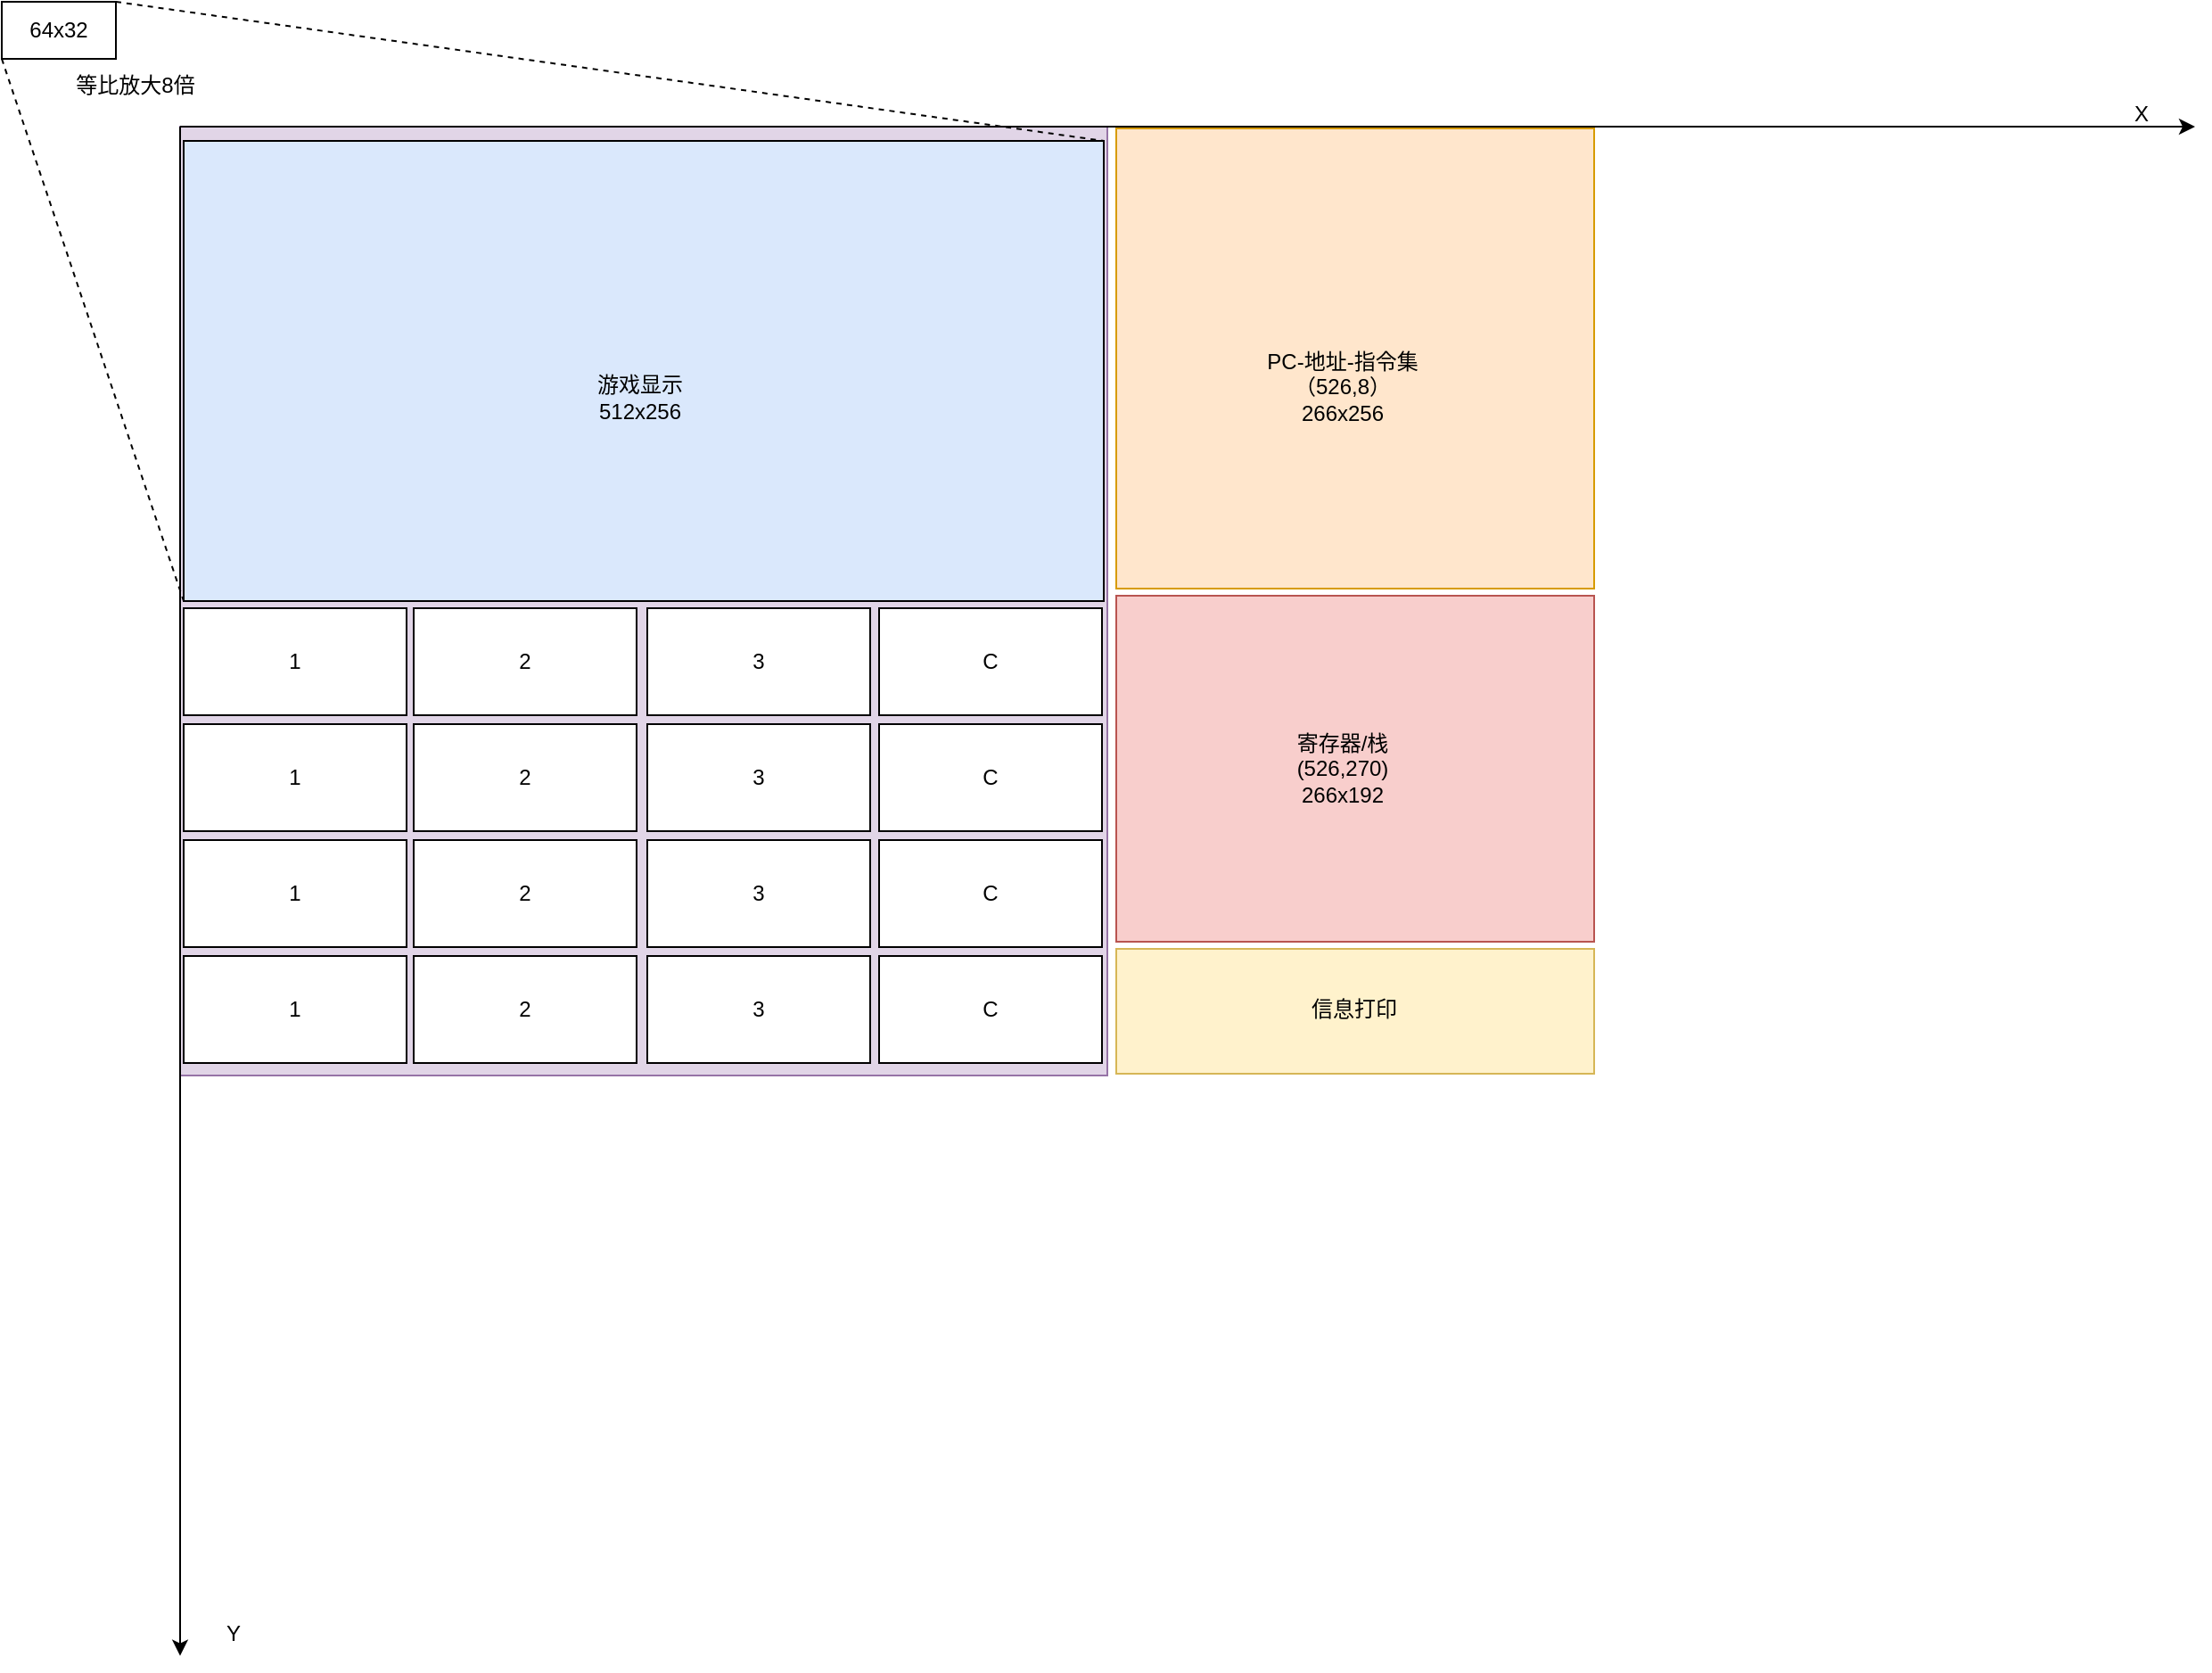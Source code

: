 <mxfile scale="1" border="1">
    <diagram id="fi_LJApwSU1rLJk3nP5o" name="展示">
        <mxGraphModel dx="2111" dy="1223" grid="1" gridSize="1" guides="1" tooltips="1" connect="1" arrows="1" fold="1" page="0" pageScale="1" pageWidth="827" pageHeight="1169" math="0" shadow="0">
            <root>
                <mxCell id="0"/>
                <mxCell id="1" parent="0"/>
                <mxCell id="HdebAHhrYsAGTr4B4Djl-1" value="" style="rounded=0;whiteSpace=wrap;html=1;fontSize=12;fillColor=#e1d5e7;strokeColor=#9673a6;" parent="1" vertex="1">
                    <mxGeometry width="520" height="532" as="geometry"/>
                </mxCell>
                <mxCell id="HdebAHhrYsAGTr4B4Djl-2" value="" style="rounded=0;whiteSpace=wrap;html=1;strokeColor=#000000;fontSize=12;fillColor=#dae8fc;movable=1;resizable=1;rotatable=1;deletable=1;editable=1;locked=0;connectable=1;" parent="1" vertex="1">
                    <mxGeometry x="2" y="8" width="516" height="258" as="geometry"/>
                </mxCell>
                <mxCell id="Y9K5SOgR9H9bx-Cjpk4M-4" value="游戏显示&lt;div&gt;512x256&lt;/div&gt;" style="text;html=1;align=center;verticalAlign=middle;whiteSpace=wrap;rounded=0;" parent="1" vertex="1">
                    <mxGeometry x="228" y="137" width="60" height="30" as="geometry"/>
                </mxCell>
                <mxCell id="2" value="" style="endArrow=classic;html=1;exitX=0;exitY=0;exitDx=0;exitDy=0;" parent="1" source="HdebAHhrYsAGTr4B4Djl-1" edge="1">
                    <mxGeometry width="50" height="50" relative="1" as="geometry">
                        <mxPoint x="190" y="-30" as="sourcePoint"/>
                        <mxPoint x="1130" as="targetPoint"/>
                    </mxGeometry>
                </mxCell>
                <mxCell id="3" value="X" style="text;html=1;align=center;verticalAlign=middle;whiteSpace=wrap;rounded=0;" parent="1" vertex="1">
                    <mxGeometry x="1070" y="-22" width="60" height="30" as="geometry"/>
                </mxCell>
                <mxCell id="4" value="" style="endArrow=classic;html=1;" parent="1" edge="1">
                    <mxGeometry width="50" height="50" relative="1" as="geometry">
                        <mxPoint as="sourcePoint"/>
                        <mxPoint y="857.333" as="targetPoint"/>
                    </mxGeometry>
                </mxCell>
                <mxCell id="5" value="Y" style="text;html=1;align=center;verticalAlign=middle;whiteSpace=wrap;rounded=0;" parent="1" vertex="1">
                    <mxGeometry y="830" width="60" height="30" as="geometry"/>
                </mxCell>
                <mxCell id="6" value="64x32" style="rounded=0;whiteSpace=wrap;html=1;" parent="1" vertex="1">
                    <mxGeometry x="-100" y="-70" width="64" height="32" as="geometry"/>
                </mxCell>
                <mxCell id="7" value="" style="endArrow=none;dashed=1;html=1;exitX=0;exitY=1;exitDx=0;exitDy=0;entryX=0;entryY=1;entryDx=0;entryDy=0;" parent="1" source="6" target="HdebAHhrYsAGTr4B4Djl-2" edge="1">
                    <mxGeometry width="50" height="50" relative="1" as="geometry">
                        <mxPoint x="440" y="170" as="sourcePoint"/>
                        <mxPoint x="490" y="120" as="targetPoint"/>
                    </mxGeometry>
                </mxCell>
                <mxCell id="8" value="" style="endArrow=none;dashed=1;html=1;exitX=1;exitY=0;exitDx=0;exitDy=0;entryX=1;entryY=0;entryDx=0;entryDy=0;" parent="1" source="6" target="HdebAHhrYsAGTr4B4Djl-2" edge="1">
                    <mxGeometry width="50" height="50" relative="1" as="geometry">
                        <mxPoint x="440" y="170" as="sourcePoint"/>
                        <mxPoint x="490" y="120" as="targetPoint"/>
                    </mxGeometry>
                </mxCell>
                <mxCell id="9" value="等比放大8倍" style="text;html=1;align=center;verticalAlign=middle;whiteSpace=wrap;rounded=0;" parent="1" vertex="1">
                    <mxGeometry x="-60" y="-38" width="70" height="30" as="geometry"/>
                </mxCell>
                <mxCell id="16" value="1" style="rounded=0;whiteSpace=wrap;html=1;" vertex="1" parent="1">
                    <mxGeometry x="2" y="270" width="125" height="60" as="geometry"/>
                </mxCell>
                <mxCell id="17" value="2" style="rounded=0;whiteSpace=wrap;html=1;" vertex="1" parent="1">
                    <mxGeometry x="131" y="270" width="125" height="60" as="geometry"/>
                </mxCell>
                <mxCell id="18" value="3" style="rounded=0;whiteSpace=wrap;html=1;" vertex="1" parent="1">
                    <mxGeometry x="262" y="270" width="125" height="60" as="geometry"/>
                </mxCell>
                <mxCell id="19" value="C" style="rounded=0;whiteSpace=wrap;html=1;" vertex="1" parent="1">
                    <mxGeometry x="392" y="270" width="125" height="60" as="geometry"/>
                </mxCell>
                <mxCell id="33" value="" style="rounded=0;whiteSpace=wrap;html=1;strokeColor=#d79b00;fontSize=12;fillColor=#ffe6cc;movable=1;resizable=1;rotatable=1;deletable=1;editable=1;locked=0;connectable=1;" vertex="1" parent="1">
                    <mxGeometry x="525" y="1" width="268" height="258" as="geometry"/>
                </mxCell>
                <mxCell id="34" value="" style="rounded=0;whiteSpace=wrap;html=1;strokeColor=#b85450;fontSize=12;fillColor=#f8cecc;movable=1;resizable=1;rotatable=1;deletable=1;editable=1;locked=0;connectable=1;" vertex="1" parent="1">
                    <mxGeometry x="525" y="263" width="268" height="194" as="geometry"/>
                </mxCell>
                <mxCell id="35" value="PC-地址-指令集&lt;div&gt;&lt;font color=&quot;#000000&quot;&gt;（526,8）&lt;br&gt;&lt;/font&gt;&lt;div&gt;266x256&lt;/div&gt;&lt;/div&gt;" style="text;html=1;align=center;verticalAlign=middle;whiteSpace=wrap;rounded=0;" vertex="1" parent="1">
                    <mxGeometry x="608" y="131" width="88" height="30" as="geometry"/>
                </mxCell>
                <mxCell id="36" value="寄存器/栈&lt;div&gt;&lt;font color=&quot;#000000&quot;&gt;(526,270)&lt;br&gt;&lt;/font&gt;&lt;div&gt;266x192&lt;/div&gt;&lt;/div&gt;" style="text;html=1;align=center;verticalAlign=middle;whiteSpace=wrap;rounded=0;" vertex="1" parent="1">
                    <mxGeometry x="622" y="345" width="60" height="30" as="geometry"/>
                </mxCell>
                <mxCell id="37" value="" style="rounded=0;whiteSpace=wrap;html=1;strokeColor=#d6b656;fontSize=12;fillColor=#fff2cc;movable=1;resizable=1;rotatable=1;deletable=1;editable=1;locked=0;connectable=1;" vertex="1" parent="1">
                    <mxGeometry x="525" y="461" width="268" height="70" as="geometry"/>
                </mxCell>
                <mxCell id="38" value="信息打印" style="text;html=1;align=center;verticalAlign=middle;whiteSpace=wrap;rounded=0;" vertex="1" parent="1">
                    <mxGeometry x="619" y="480" width="79" height="30" as="geometry"/>
                </mxCell>
                <mxCell id="39" value="1" style="rounded=0;whiteSpace=wrap;html=1;" vertex="1" parent="1">
                    <mxGeometry x="2" y="335" width="125" height="60" as="geometry"/>
                </mxCell>
                <mxCell id="40" value="2" style="rounded=0;whiteSpace=wrap;html=1;" vertex="1" parent="1">
                    <mxGeometry x="131" y="335" width="125" height="60" as="geometry"/>
                </mxCell>
                <mxCell id="41" value="3" style="rounded=0;whiteSpace=wrap;html=1;" vertex="1" parent="1">
                    <mxGeometry x="262" y="335" width="125" height="60" as="geometry"/>
                </mxCell>
                <mxCell id="42" value="C" style="rounded=0;whiteSpace=wrap;html=1;" vertex="1" parent="1">
                    <mxGeometry x="392" y="335" width="125" height="60" as="geometry"/>
                </mxCell>
                <mxCell id="43" value="1" style="rounded=0;whiteSpace=wrap;html=1;" vertex="1" parent="1">
                    <mxGeometry x="2" y="400" width="125" height="60" as="geometry"/>
                </mxCell>
                <mxCell id="44" value="2" style="rounded=0;whiteSpace=wrap;html=1;" vertex="1" parent="1">
                    <mxGeometry x="131" y="400" width="125" height="60" as="geometry"/>
                </mxCell>
                <mxCell id="45" value="3" style="rounded=0;whiteSpace=wrap;html=1;" vertex="1" parent="1">
                    <mxGeometry x="262" y="400" width="125" height="60" as="geometry"/>
                </mxCell>
                <mxCell id="46" value="C" style="rounded=0;whiteSpace=wrap;html=1;" vertex="1" parent="1">
                    <mxGeometry x="392" y="400" width="125" height="60" as="geometry"/>
                </mxCell>
                <mxCell id="47" value="1" style="rounded=0;whiteSpace=wrap;html=1;" vertex="1" parent="1">
                    <mxGeometry x="2" y="465" width="125" height="60" as="geometry"/>
                </mxCell>
                <mxCell id="48" value="2" style="rounded=0;whiteSpace=wrap;html=1;" vertex="1" parent="1">
                    <mxGeometry x="131" y="465" width="125" height="60" as="geometry"/>
                </mxCell>
                <mxCell id="49" value="3" style="rounded=0;whiteSpace=wrap;html=1;" vertex="1" parent="1">
                    <mxGeometry x="262" y="465" width="125" height="60" as="geometry"/>
                </mxCell>
                <mxCell id="50" value="C" style="rounded=0;whiteSpace=wrap;html=1;" vertex="1" parent="1">
                    <mxGeometry x="392" y="465" width="125" height="60" as="geometry"/>
                </mxCell>
            </root>
        </mxGraphModel>
    </diagram>
    <diagram id="4iXFAcOOUf3KrjSNP_4P" name="结构">
        <mxGraphModel dx="1740" dy="761" grid="1" gridSize="10" guides="1" tooltips="1" connect="1" arrows="1" fold="1" page="1" pageScale="1" pageWidth="827" pageHeight="1169" math="0" shadow="0">
            <root>
                <mxCell id="0"/>
                <mxCell id="1" parent="0"/>
                <mxCell id="_tNwb0YuUMq8zvEkBYjF-1" value="ram" style="rounded=0;whiteSpace=wrap;html=1;" parent="1" vertex="1">
                    <mxGeometry x="-450" y="560" width="40" height="60" as="geometry"/>
                </mxCell>
                <mxCell id="_tNwb0YuUMq8zvEkBYjF-3" style="edgeStyle=orthogonalEdgeStyle;rounded=0;orthogonalLoop=1;jettySize=auto;html=1;" parent="1" source="_tNwb0YuUMq8zvEkBYjF-2" target="_tNwb0YuUMq8zvEkBYjF-1" edge="1">
                    <mxGeometry relative="1" as="geometry"/>
                </mxCell>
                <mxCell id="_tNwb0YuUMq8zvEkBYjF-2" value="Games" style="rounded=0;whiteSpace=wrap;html=1;" parent="1" vertex="1">
                    <mxGeometry x="-710" y="530" width="50" height="20" as="geometry"/>
                </mxCell>
                <mxCell id="_tNwb0YuUMq8zvEkBYjF-4" value="一堆指令集：&lt;br&gt;定义输入输出，控制chip8在屏幕上显示" style="text;html=1;strokeColor=none;fillColor=none;align=center;verticalAlign=middle;whiteSpace=wrap;rounded=0;" parent="1" vertex="1">
                    <mxGeometry x="-795.62" y="550" width="221.25" height="30" as="geometry"/>
                </mxCell>
                <mxCell id="_tNwb0YuUMq8zvEkBYjF-5" value="图案：通过描绘像素点来实现" style="text;html=1;strokeColor=none;fillColor=none;align=center;verticalAlign=middle;whiteSpace=wrap;rounded=0;" parent="1" vertex="1">
                    <mxGeometry x="-762.49" y="510" width="172.49" height="20" as="geometry"/>
                </mxCell>
                <mxCell id="_tNwb0YuUMq8zvEkBYjF-6" value="图像" style="rounded=0;whiteSpace=wrap;html=1;direction=south;" parent="1" vertex="1">
                    <mxGeometry x="-530" y="625" width="60" height="20" as="geometry"/>
                </mxCell>
                <mxCell id="_tNwb0YuUMq8zvEkBYjF-7" value="声音" style="rounded=0;whiteSpace=wrap;html=1;direction=south;" parent="1" vertex="1">
                    <mxGeometry x="-470" y="625" width="60" height="20" as="geometry"/>
                </mxCell>
                <mxCell id="_tNwb0YuUMq8zvEkBYjF-11" value="使用sdl2来代替" style="text;html=1;strokeColor=none;fillColor=none;align=center;verticalAlign=middle;whiteSpace=wrap;rounded=0;" parent="1" vertex="1">
                    <mxGeometry x="-630" y="620" width="100" height="30" as="geometry"/>
                </mxCell>
                <mxCell id="_tNwb0YuUMq8zvEkBYjF-12" value="" style="endArrow=none;dashed=1;html=1;rounded=0;exitX=1;exitY=0;exitDx=0;exitDy=0;entryX=0;entryY=0;entryDx=0;entryDy=0;" parent="1" source="_tNwb0YuUMq8zvEkBYjF-1" target="_tNwb0YuUMq8zvEkBYjF-22" edge="1">
                    <mxGeometry width="50" height="50" relative="1" as="geometry">
                        <mxPoint x="-270" y="520" as="sourcePoint"/>
                        <mxPoint x="-250" y="330" as="targetPoint"/>
                    </mxGeometry>
                </mxCell>
                <mxCell id="_tNwb0YuUMq8zvEkBYjF-13" value="" style="endArrow=none;dashed=1;html=1;rounded=0;exitX=1;exitY=1;exitDx=0;exitDy=0;entryX=0;entryY=1;entryDx=0;entryDy=0;" parent="1" source="_tNwb0YuUMq8zvEkBYjF-1" target="_tNwb0YuUMq8zvEkBYjF-14" edge="1">
                    <mxGeometry width="50" height="50" relative="1" as="geometry">
                        <mxPoint x="-270" y="520" as="sourcePoint"/>
                        <mxPoint x="-240" y="680" as="targetPoint"/>
                    </mxGeometry>
                </mxCell>
                <mxCell id="_tNwb0YuUMq8zvEkBYjF-14" value="" style="rounded=0;whiteSpace=wrap;html=1;fillColor=#d5e8d4;strokeColor=#000000;" parent="1" vertex="1">
                    <mxGeometry x="-250" y="630" width="80" height="40" as="geometry"/>
                </mxCell>
                <mxCell id="_tNwb0YuUMq8zvEkBYjF-15" value="0x000" style="text;html=1;strokeColor=none;fillColor=none;align=center;verticalAlign=middle;whiteSpace=wrap;rounded=0;" parent="1" vertex="1">
                    <mxGeometry x="-170" y="660" width="40" height="20" as="geometry"/>
                </mxCell>
                <mxCell id="_tNwb0YuUMq8zvEkBYjF-16" value="0x200" style="text;html=1;strokeColor=none;fillColor=none;align=center;verticalAlign=middle;whiteSpace=wrap;rounded=0;" parent="1" vertex="1">
                    <mxGeometry x="-180" y="620" width="60" height="20" as="geometry"/>
                </mxCell>
                <mxCell id="_tNwb0YuUMq8zvEkBYjF-17" value="" style="rounded=0;whiteSpace=wrap;html=1;" parent="1" vertex="1">
                    <mxGeometry x="-250" y="550" width="80" height="80" as="geometry"/>
                </mxCell>
                <mxCell id="_tNwb0YuUMq8zvEkBYjF-29" style="edgeStyle=orthogonalEdgeStyle;rounded=0;orthogonalLoop=1;jettySize=auto;html=1;" parent="1" source="_tNwb0YuUMq8zvEkBYjF-18" target="_tNwb0YuUMq8zvEkBYjF-16" edge="1">
                    <mxGeometry relative="1" as="geometry"/>
                </mxCell>
                <mxCell id="_tNwb0YuUMq8zvEkBYjF-18" value="大部分chip程序开始地址" style="text;html=1;strokeColor=none;fillColor=none;align=center;verticalAlign=middle;whiteSpace=wrap;rounded=0;dashed=1;" parent="1" vertex="1">
                    <mxGeometry x="-50" y="615" width="140" height="30" as="geometry"/>
                </mxCell>
                <mxCell id="_tNwb0YuUMq8zvEkBYjF-20" value="0x600" style="text;html=1;strokeColor=none;fillColor=none;align=center;verticalAlign=middle;whiteSpace=wrap;rounded=0;" parent="1" vertex="1">
                    <mxGeometry x="-180" y="545" width="60" height="20" as="geometry"/>
                </mxCell>
                <mxCell id="_tNwb0YuUMq8zvEkBYjF-30" style="edgeStyle=orthogonalEdgeStyle;rounded=0;orthogonalLoop=1;jettySize=auto;html=1;" parent="1" source="_tNwb0YuUMq8zvEkBYjF-21" target="_tNwb0YuUMq8zvEkBYjF-20" edge="1">
                    <mxGeometry relative="1" as="geometry"/>
                </mxCell>
                <mxCell id="_tNwb0YuUMq8zvEkBYjF-21" value="ETI 600 chip程序开始地址" style="text;html=1;strokeColor=none;fillColor=none;align=center;verticalAlign=middle;whiteSpace=wrap;rounded=0;dashed=1;" parent="1" vertex="1">
                    <mxGeometry x="-50" y="540" width="150" height="30" as="geometry"/>
                </mxCell>
                <mxCell id="_tNwb0YuUMq8zvEkBYjF-22" value="" style="rounded=0;whiteSpace=wrap;html=1;" parent="1" vertex="1">
                    <mxGeometry x="-250" y="320" width="80" height="230" as="geometry"/>
                </mxCell>
                <mxCell id="_tNwb0YuUMq8zvEkBYjF-23" value="0xFFF" style="text;html=1;strokeColor=none;fillColor=none;align=center;verticalAlign=middle;whiteSpace=wrap;rounded=0;" parent="1" vertex="1">
                    <mxGeometry x="-180" y="310" width="60" height="20" as="geometry"/>
                </mxCell>
                <mxCell id="_tNwb0YuUMq8zvEkBYjF-24" value="" style="shape=curlyBracket;whiteSpace=wrap;html=1;rounded=1;flipH=1;labelPosition=right;verticalLabelPosition=middle;align=left;verticalAlign=middle;" parent="1" vertex="1">
                    <mxGeometry x="-130" y="630" width="20" height="40" as="geometry"/>
                </mxCell>
                <mxCell id="_tNwb0YuUMq8zvEkBYjF-25" value="&lt;span style=&quot;&quot;&gt;interpreter&lt;/span&gt;" style="text;html=1;align=center;verticalAlign=middle;resizable=0;points=[];autosize=1;strokeColor=none;fillColor=none;" parent="1" vertex="1">
                    <mxGeometry x="-120" y="635" width="80" height="30" as="geometry"/>
                </mxCell>
                <mxCell id="_tNwb0YuUMq8zvEkBYjF-27" value="" style="rounded=0;whiteSpace=wrap;html=1;" parent="1" vertex="1">
                    <mxGeometry x="-530" y="560" width="80" height="60" as="geometry"/>
                </mxCell>
                <mxCell id="_tNwb0YuUMq8zvEkBYjF-28" value="4k" style="text;html=1;strokeColor=none;fillColor=none;align=center;verticalAlign=middle;whiteSpace=wrap;rounded=0;" parent="1" vertex="1">
                    <mxGeometry x="-420" y="575" width="60" height="30" as="geometry"/>
                </mxCell>
                <mxCell id="_tNwb0YuUMq8zvEkBYjF-31" value="留给屏幕256字节&lt;br&gt;64x32分辨率(bit)" style="rounded=0;whiteSpace=wrap;html=1;strokeColor=#000000;fillColor=#FFFFFF;fontSize=10;" parent="1" vertex="1">
                    <mxGeometry x="-250" y="320" width="80" height="30" as="geometry"/>
                </mxCell>
                <mxCell id="_tNwb0YuUMq8zvEkBYjF-32" value="0xF00" style="text;html=1;strokeColor=none;fillColor=none;align=center;verticalAlign=middle;whiteSpace=wrap;rounded=0;" parent="1" vertex="1">
                    <mxGeometry x="-180" y="340" width="60" height="20" as="geometry"/>
                </mxCell>
                <mxCell id="_tNwb0YuUMq8zvEkBYjF-33" value="加载读取" style="text;html=1;strokeColor=none;fillColor=none;align=center;verticalAlign=middle;whiteSpace=wrap;rounded=0;fontSize=12;" parent="1" vertex="1">
                    <mxGeometry x="-590" y="515" width="60" height="30" as="geometry"/>
                </mxCell>
            </root>
        </mxGraphModel>
    </diagram>
    <diagram id="qLTkNTbuO9mnDjjRiKjb" name="第 3 页">
        <mxGraphModel dx="913" dy="761" grid="1" gridSize="10" guides="1" tooltips="1" connect="1" arrows="1" fold="1" page="1" pageScale="1" pageWidth="827" pageHeight="1169" math="0" shadow="0">
            <root>
                <mxCell id="0"/>
                <mxCell id="1" parent="0"/>
                <mxCell id="qSmsncFZpV9MIXdERPOc-1" value="" style="rounded=0;whiteSpace=wrap;html=1;fillColor=#d5e8d4;strokeColor=#82b366;" parent="1" vertex="1">
                    <mxGeometry x="20" y="130" width="630" height="360" as="geometry"/>
                </mxCell>
                <mxCell id="qSmsncFZpV9MIXdERPOc-4" value="7" style="text;html=1;align=center;verticalAlign=middle;whiteSpace=wrap;rounded=0;" parent="1" vertex="1">
                    <mxGeometry x="615" y="380" width="25" height="20" as="geometry"/>
                </mxCell>
                <mxCell id="qSmsncFZpV9MIXdERPOc-6" value="7" style="text;html=1;align=center;verticalAlign=middle;whiteSpace=wrap;rounded=0;" parent="1" vertex="1">
                    <mxGeometry x="20" y="380" width="25" height="20" as="geometry"/>
                </mxCell>
                <mxCell id="qSmsncFZpV9MIXdERPOc-9" value="7" style="text;html=1;align=center;verticalAlign=middle;whiteSpace=wrap;rounded=0;" parent="1" vertex="1">
                    <mxGeometry x="155" y="460" width="25" height="20" as="geometry"/>
                </mxCell>
                <mxCell id="qSmsncFZpV9MIXdERPOc-12" value="" style="rounded=0;whiteSpace=wrap;html=1;fillColor=#ffe6cc;strokeColor=#d79b00;" parent="1" vertex="1">
                    <mxGeometry x="50" y="160" width="270" height="140" as="geometry"/>
                </mxCell>
                <mxCell id="qSmsncFZpV9MIXdERPOc-13" value="没缩水的区域" style="rounded=0;whiteSpace=wrap;html=1;fillColor=#dae8fc;strokeColor=#6c8ebf;" parent="1" vertex="1">
                    <mxGeometry x="60" y="170" width="250" height="120" as="geometry"/>
                </mxCell>
                <mxCell id="qSmsncFZpV9MIXdERPOc-14" value="1" style="text;html=1;align=center;verticalAlign=middle;whiteSpace=wrap;rounded=0;" parent="1" vertex="1">
                    <mxGeometry x="50" y="210" width="10" height="10" as="geometry"/>
                </mxCell>
                <mxCell id="qSmsncFZpV9MIXdERPOc-16" value="1" style="text;html=1;align=center;verticalAlign=middle;whiteSpace=wrap;rounded=0;" parent="1" vertex="1">
                    <mxGeometry x="145" y="160" width="10" height="10" as="geometry"/>
                </mxCell>
                <mxCell id="qSmsncFZpV9MIXdERPOc-20" value="" style="rounded=0;whiteSpace=wrap;html=1;fillColor=#ffe6cc;strokeColor=#d79b00;" parent="1" vertex="1">
                    <mxGeometry x="50" y="320" width="270" height="140" as="geometry"/>
                </mxCell>
                <mxCell id="qSmsncFZpV9MIXdERPOc-21" value="没缩水的区域" style="rounded=0;whiteSpace=wrap;html=1;fillColor=#dae8fc;strokeColor=#6c8ebf;" parent="1" vertex="1">
                    <mxGeometry x="60" y="330" width="250" height="120" as="geometry"/>
                </mxCell>
                <mxCell id="qSmsncFZpV9MIXdERPOc-23" value="7" style="text;html=1;align=center;verticalAlign=middle;whiteSpace=wrap;rounded=0;" parent="1" vertex="1">
                    <mxGeometry x="490" y="460" width="25" height="20" as="geometry"/>
                </mxCell>
                <mxCell id="qSmsncFZpV9MIXdERPOc-25" value="" style="rounded=0;whiteSpace=wrap;html=1;fillColor=#ffe6cc;strokeColor=#d79b00;" parent="1" vertex="1">
                    <mxGeometry x="340" y="160" width="275" height="140" as="geometry"/>
                </mxCell>
                <mxCell id="qSmsncFZpV9MIXdERPOc-26" value="没缩水的区域" style="rounded=0;whiteSpace=wrap;html=1;fillColor=#dae8fc;strokeColor=#6c8ebf;" parent="1" vertex="1">
                    <mxGeometry x="350" y="170" width="250" height="120" as="geometry"/>
                </mxCell>
                <mxCell id="qSmsncFZpV9MIXdERPOc-27" value="1" style="text;html=1;align=center;verticalAlign=middle;whiteSpace=wrap;rounded=0;" parent="1" vertex="1">
                    <mxGeometry x="340" y="210" width="10" height="10" as="geometry"/>
                </mxCell>
                <mxCell id="qSmsncFZpV9MIXdERPOc-28" value="1" style="text;html=1;align=center;verticalAlign=middle;whiteSpace=wrap;rounded=0;" parent="1" vertex="1">
                    <mxGeometry x="440" y="160" width="10" height="10" as="geometry"/>
                </mxCell>
                <mxCell id="qSmsncFZpV9MIXdERPOc-29" value="" style="rounded=0;whiteSpace=wrap;html=1;fillColor=#ffe6cc;strokeColor=#d79b00;" parent="1" vertex="1">
                    <mxGeometry x="340" y="320" width="275" height="140" as="geometry"/>
                </mxCell>
                <mxCell id="qSmsncFZpV9MIXdERPOc-30" value="没缩水的区域" style="rounded=0;whiteSpace=wrap;html=1;fillColor=#dae8fc;strokeColor=#6c8ebf;" parent="1" vertex="1">
                    <mxGeometry x="350" y="330" width="250" height="120" as="geometry"/>
                </mxCell>
                <mxCell id="qSmsncFZpV9MIXdERPOc-34" value="4" style="text;html=1;align=center;verticalAlign=middle;whiteSpace=wrap;rounded=0;" parent="1" vertex="1">
                    <mxGeometry x="137.5" y="295" width="60" height="30" as="geometry"/>
                </mxCell>
                <mxCell id="eI-W607EHuijptONe7kx-1" value="4" style="text;html=1;align=center;verticalAlign=middle;whiteSpace=wrap;rounded=0;" vertex="1" parent="1">
                    <mxGeometry x="300" y="240" width="60" height="30" as="geometry"/>
                </mxCell>
            </root>
        </mxGraphModel>
    </diagram>
</mxfile>